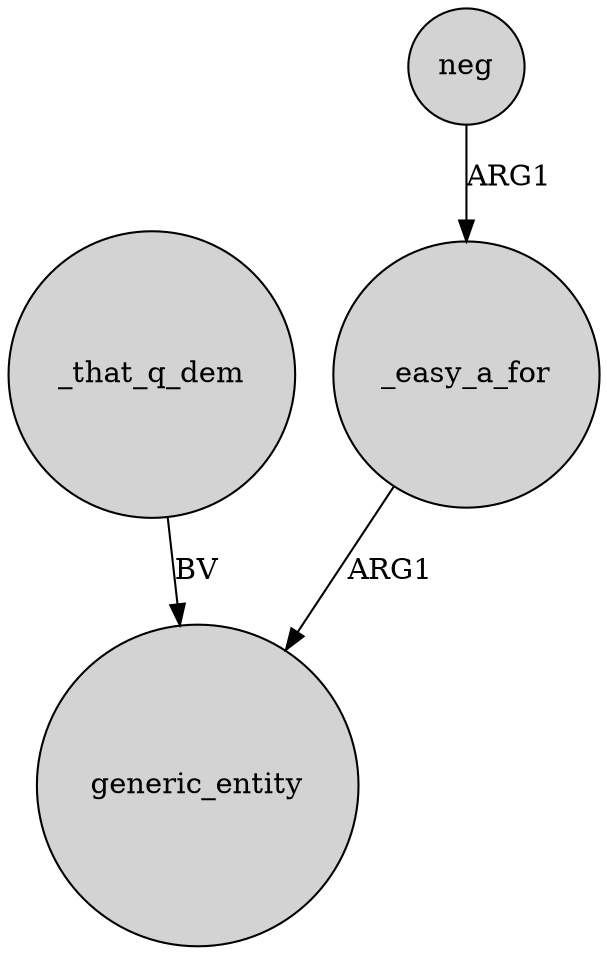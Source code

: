 digraph {
	node [shape=circle style=filled]
	_that_q_dem -> generic_entity [label=BV]
	_easy_a_for -> generic_entity [label=ARG1]
	neg -> _easy_a_for [label=ARG1]
}
